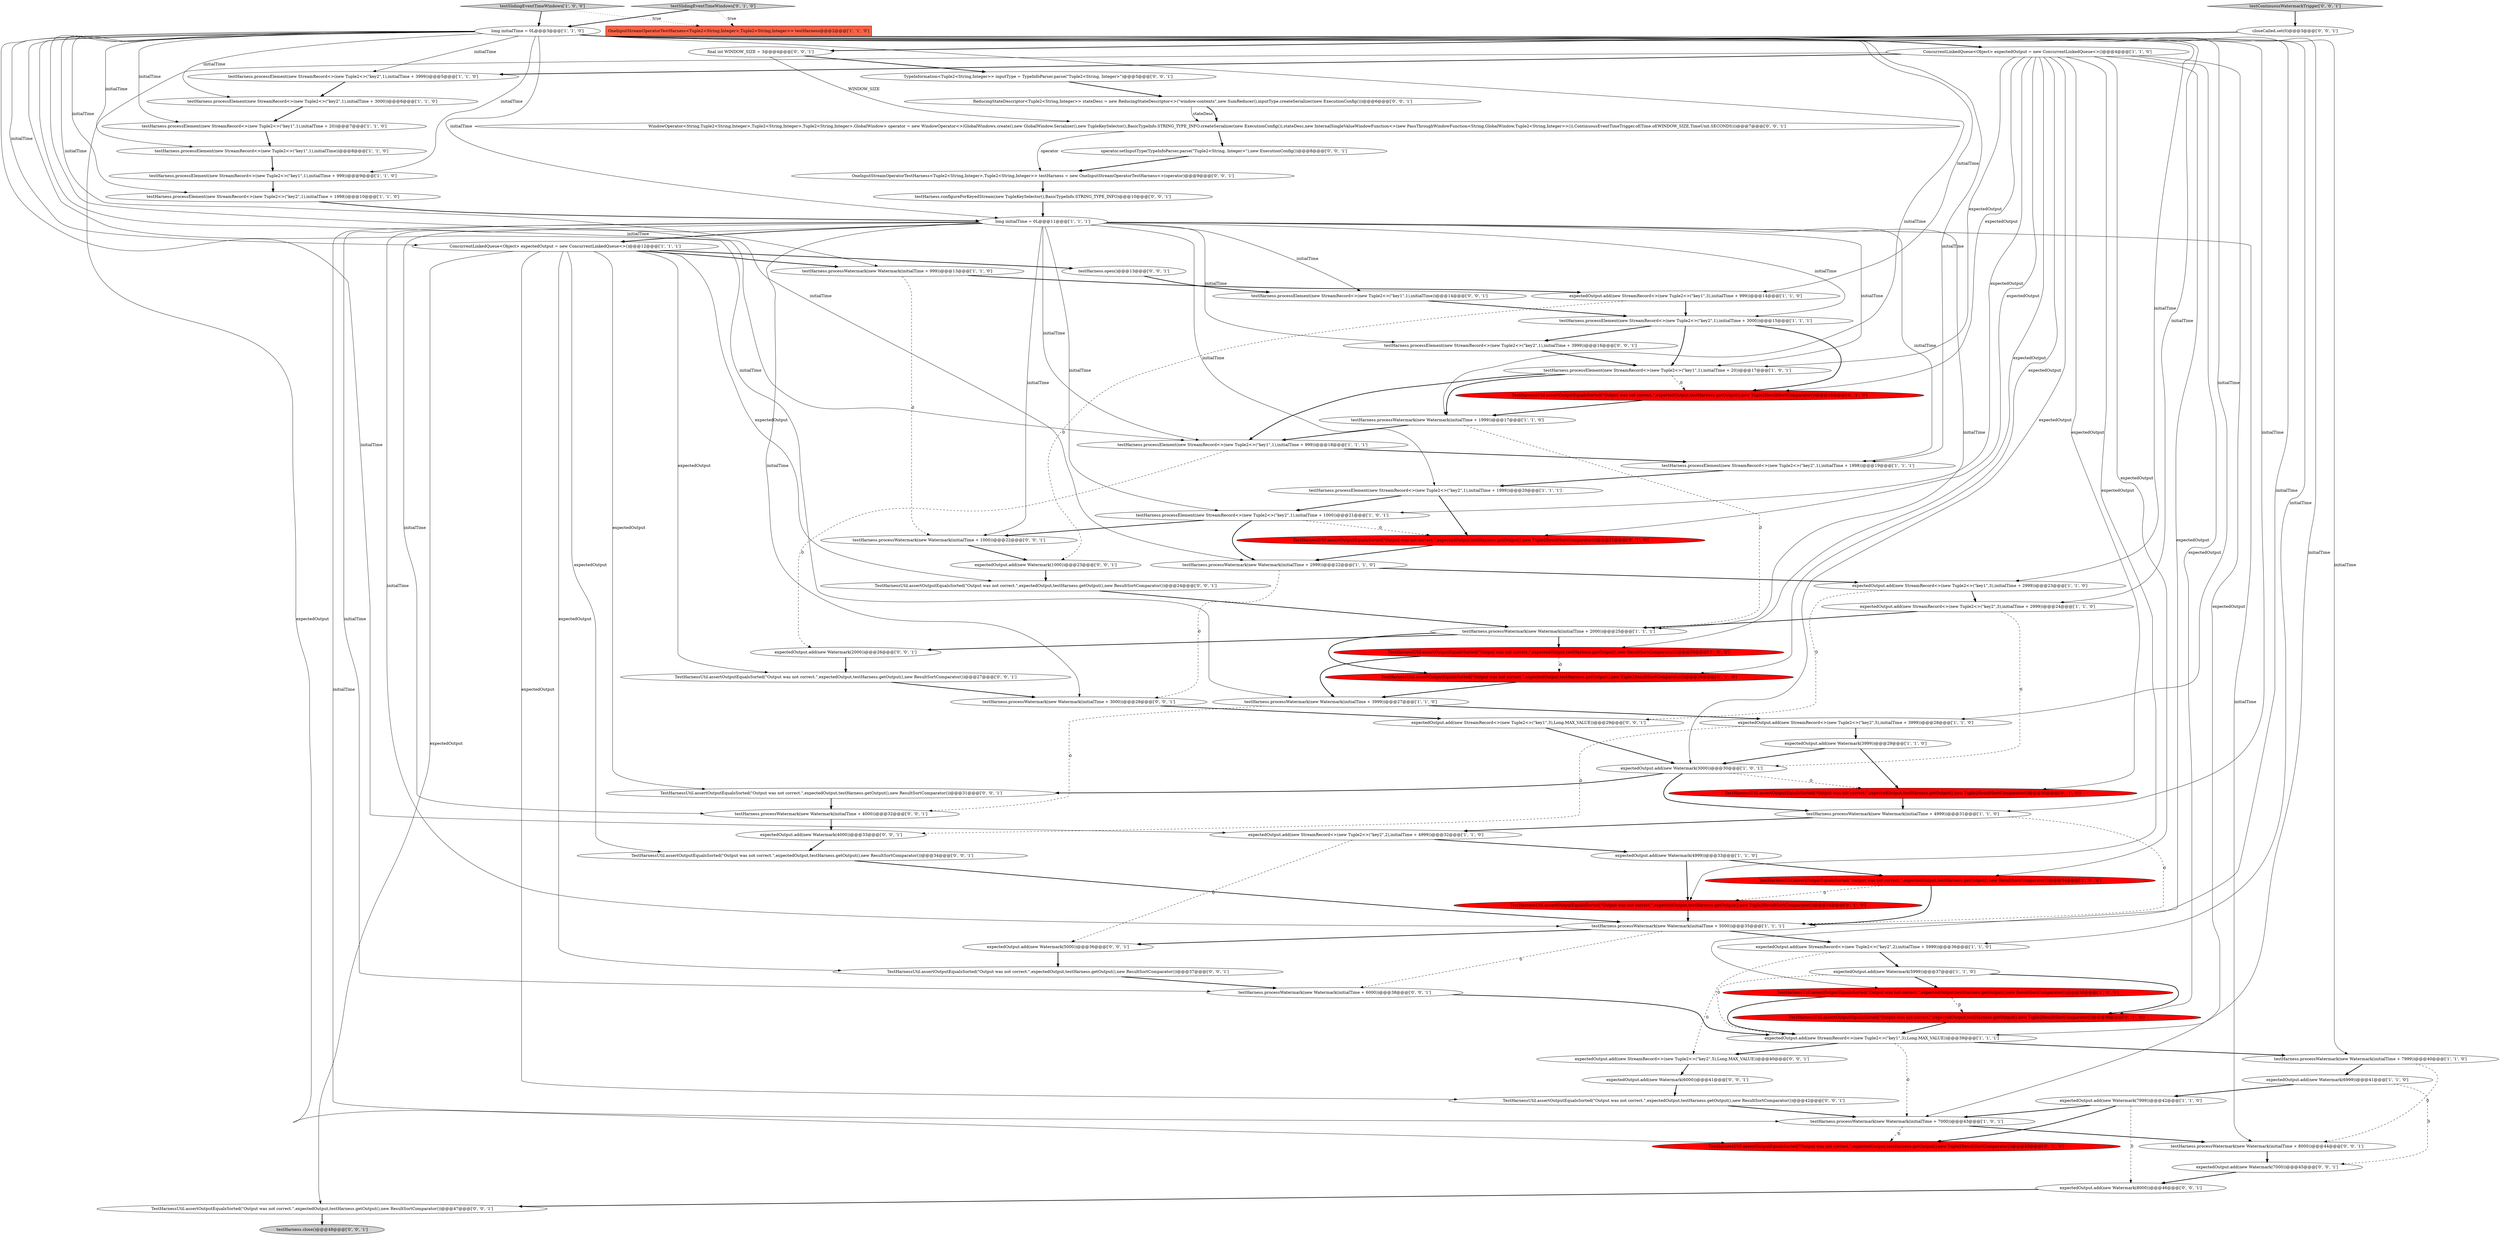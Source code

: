 digraph {
29 [style = filled, label = "testHarness.processElement(new StreamRecord<>(new Tuple2<>(\"key2\",1),initialTime + 1000))@@@21@@@['1', '0', '1']", fillcolor = white, shape = ellipse image = "AAA0AAABBB1BBB"];
25 [style = filled, label = "testHarness.processWatermark(new Watermark(initialTime + 3999))@@@27@@@['1', '1', '0']", fillcolor = white, shape = ellipse image = "AAA0AAABBB1BBB"];
19 [style = filled, label = "OneInputStreamOperatorTestHarness<Tuple2<String,Integer>,Tuple2<String,Integer>> testHarness@@@2@@@['1', '1', '0']", fillcolor = tomato, shape = box image = "AAA0AAABBB1BBB"];
8 [style = filled, label = "testHarness.processElement(new StreamRecord<>(new Tuple2<>(\"key2\",1),initialTime + 3000))@@@15@@@['1', '1', '1']", fillcolor = white, shape = ellipse image = "AAA0AAABBB1BBB"];
56 [style = filled, label = "expectedOutput.add(new Watermark(6000))@@@41@@@['0', '0', '1']", fillcolor = white, shape = ellipse image = "AAA0AAABBB3BBB"];
6 [style = filled, label = "expectedOutput.add(new StreamRecord<>(new Tuple2<>(\"key1\",3),initialTime + 2999))@@@23@@@['1', '1', '0']", fillcolor = white, shape = ellipse image = "AAA0AAABBB1BBB"];
16 [style = filled, label = "expectedOutput.add(new StreamRecord<>(new Tuple2<>(\"key2\",2),initialTime + 4999))@@@32@@@['1', '1', '0']", fillcolor = white, shape = ellipse image = "AAA0AAABBB1BBB"];
2 [style = filled, label = "expectedOutput.add(new Watermark(4999))@@@33@@@['1', '1', '0']", fillcolor = white, shape = ellipse image = "AAA0AAABBB1BBB"];
18 [style = filled, label = "TestHarnessUtil.assertOutputEqualsSorted(\"Output was not correct.\",expectedOutput,testHarness.getOutput(),new ResultSortComparator())@@@34@@@['1', '0', '0']", fillcolor = red, shape = ellipse image = "AAA1AAABBB1BBB"];
20 [style = filled, label = "TestHarnessUtil.assertOutputEqualsSorted(\"Output was not correct.\",expectedOutput,testHarness.getOutput(),new ResultSortComparator())@@@26@@@['1', '0', '0']", fillcolor = red, shape = ellipse image = "AAA1AAABBB1BBB"];
36 [style = filled, label = "ConcurrentLinkedQueue<Object> expectedOutput = new ConcurrentLinkedQueue<>()@@@12@@@['1', '1', '1']", fillcolor = white, shape = ellipse image = "AAA0AAABBB1BBB"];
68 [style = filled, label = "testHarness.close()@@@48@@@['0', '0', '1']", fillcolor = lightgray, shape = ellipse image = "AAA0AAABBB3BBB"];
52 [style = filled, label = "TestHarnessUtil.assertOutputEqualsSorted(\"Output was not correct.\",expectedOutput,testHarness.getOutput(),new ResultSortComparator())@@@37@@@['0', '0', '1']", fillcolor = white, shape = ellipse image = "AAA0AAABBB3BBB"];
72 [style = filled, label = "testContinuousWatermarkTrigger['0', '0', '1']", fillcolor = lightgray, shape = diamond image = "AAA0AAABBB3BBB"];
59 [style = filled, label = "WindowOperator<String,Tuple2<String,Integer>,Tuple2<String,Integer>,Tuple2<String,Integer>,GlobalWindow> operator = new WindowOperator<>(GlobalWindows.create(),new GlobalWindow.Serializer(),new TupleKeySelector(),BasicTypeInfo.STRING_TYPE_INFO.createSerializer(new ExecutionConfig()),stateDesc,new InternalSingleValueWindowFunction<>(new PassThroughWindowFunction<String,GlobalWindow,Tuple2<String,Integer>>()),ContinuousEventTimeTrigger.of(Time.of(WINDOW_SIZE,TimeUnit.SECONDS)))@@@7@@@['0', '0', '1']", fillcolor = white, shape = ellipse image = "AAA0AAABBB3BBB"];
83 [style = filled, label = "TypeInformation<Tuple2<String,Integer>> inputType = TypeInfoParser.parse(\"Tuple2<String, Integer>\")@@@5@@@['0', '0', '1']", fillcolor = white, shape = ellipse image = "AAA0AAABBB3BBB"];
32 [style = filled, label = "testHarness.processElement(new StreamRecord<>(new Tuple2<>(\"key1\",1),initialTime))@@@8@@@['1', '1', '0']", fillcolor = white, shape = ellipse image = "AAA0AAABBB1BBB"];
40 [style = filled, label = "testHarness.processWatermark(new Watermark(initialTime + 1999))@@@17@@@['1', '1', '0']", fillcolor = white, shape = ellipse image = "AAA0AAABBB1BBB"];
77 [style = filled, label = "testHarness.processElement(new StreamRecord<>(new Tuple2<>(\"key2\",1),initialTime + 3999))@@@16@@@['0', '0', '1']", fillcolor = white, shape = ellipse image = "AAA0AAABBB3BBB"];
0 [style = filled, label = "long initialTime = 0L@@@11@@@['1', '1', '1']", fillcolor = white, shape = ellipse image = "AAA0AAABBB1BBB"];
79 [style = filled, label = "TestHarnessUtil.assertOutputEqualsSorted(\"Output was not correct.\",expectedOutput,testHarness.getOutput(),new ResultSortComparator())@@@42@@@['0', '0', '1']", fillcolor = white, shape = ellipse image = "AAA0AAABBB3BBB"];
23 [style = filled, label = "expectedOutput.add(new StreamRecord<>(new Tuple2<>(\"key2\",3),initialTime + 2999))@@@24@@@['1', '1', '0']", fillcolor = white, shape = ellipse image = "AAA0AAABBB1BBB"];
75 [style = filled, label = "TestHarnessUtil.assertOutputEqualsSorted(\"Output was not correct.\",expectedOutput,testHarness.getOutput(),new ResultSortComparator())@@@47@@@['0', '0', '1']", fillcolor = white, shape = ellipse image = "AAA0AAABBB3BBB"];
58 [style = filled, label = "ReducingStateDescriptor<Tuple2<String,Integer>> stateDesc = new ReducingStateDescriptor<>(\"window-contents\",new SumReducer(),inputType.createSerializer(new ExecutionConfig()))@@@6@@@['0', '0', '1']", fillcolor = white, shape = ellipse image = "AAA0AAABBB3BBB"];
63 [style = filled, label = "final int WINDOW_SIZE = 3@@@4@@@['0', '0', '1']", fillcolor = white, shape = ellipse image = "AAA0AAABBB3BBB"];
5 [style = filled, label = "testHarness.processElement(new StreamRecord<>(new Tuple2<>(\"key2\",1),initialTime + 3999))@@@5@@@['1', '1', '0']", fillcolor = white, shape = ellipse image = "AAA0AAABBB1BBB"];
42 [style = filled, label = "ConcurrentLinkedQueue<Object> expectedOutput = new ConcurrentLinkedQueue<>()@@@4@@@['1', '1', '0']", fillcolor = white, shape = ellipse image = "AAA0AAABBB1BBB"];
71 [style = filled, label = "TestHarnessUtil.assertOutputEqualsSorted(\"Output was not correct.\",expectedOutput,testHarness.getOutput(),new ResultSortComparator())@@@24@@@['0', '0', '1']", fillcolor = white, shape = ellipse image = "AAA0AAABBB3BBB"];
22 [style = filled, label = "testHarness.processElement(new StreamRecord<>(new Tuple2<>(\"key2\",1),initialTime + 3000))@@@6@@@['1', '1', '0']", fillcolor = white, shape = ellipse image = "AAA0AAABBB1BBB"];
37 [style = filled, label = "testHarness.processElement(new StreamRecord<>(new Tuple2<>(\"key1\",1),initialTime + 999))@@@18@@@['1', '1', '1']", fillcolor = white, shape = ellipse image = "AAA0AAABBB1BBB"];
57 [style = filled, label = "expectedOutput.add(new StreamRecord<>(new Tuple2<>(\"key1\",3),Long.MAX_VALUE))@@@29@@@['0', '0', '1']", fillcolor = white, shape = ellipse image = "AAA0AAABBB3BBB"];
3 [style = filled, label = "expectedOutput.add(new Watermark(6999))@@@41@@@['1', '1', '0']", fillcolor = white, shape = ellipse image = "AAA0AAABBB1BBB"];
12 [style = filled, label = "expectedOutput.add(new StreamRecord<>(new Tuple2<>(\"key1\",3),Long.MAX_VALUE))@@@39@@@['1', '1', '1']", fillcolor = white, shape = ellipse image = "AAA0AAABBB1BBB"];
80 [style = filled, label = "operator.setInputType(TypeInfoParser.parse(\"Tuple2<String, Integer>\"),new ExecutionConfig())@@@8@@@['0', '0', '1']", fillcolor = white, shape = ellipse image = "AAA0AAABBB3BBB"];
4 [style = filled, label = "expectedOutput.add(new StreamRecord<>(new Tuple2<>(\"key2\",2),initialTime + 5999))@@@36@@@['1', '1', '0']", fillcolor = white, shape = ellipse image = "AAA0AAABBB1BBB"];
7 [style = filled, label = "testHarness.processWatermark(new Watermark(initialTime + 2000))@@@25@@@['1', '1', '1']", fillcolor = white, shape = ellipse image = "AAA0AAABBB1BBB"];
31 [style = filled, label = "testHarness.processElement(new StreamRecord<>(new Tuple2<>(\"key2\",1),initialTime + 1998))@@@19@@@['1', '1', '1']", fillcolor = white, shape = ellipse image = "AAA0AAABBB1BBB"];
65 [style = filled, label = "expectedOutput.add(new StreamRecord<>(new Tuple2<>(\"key2\",5),Long.MAX_VALUE))@@@40@@@['0', '0', '1']", fillcolor = white, shape = ellipse image = "AAA0AAABBB3BBB"];
48 [style = filled, label = "TestHarnessUtil.assertOutputEqualsSorted(\"Output was not correct.\",expectedOutput,testHarness.getOutput(),new Tuple2ResultSortComparator())@@@16@@@['0', '1', '0']", fillcolor = red, shape = ellipse image = "AAA1AAABBB2BBB"];
67 [style = filled, label = "testHarness.processWatermark(new Watermark(initialTime + 1000))@@@22@@@['0', '0', '1']", fillcolor = white, shape = ellipse image = "AAA0AAABBB3BBB"];
53 [style = filled, label = "testHarness.processElement(new StreamRecord<>(new Tuple2<>(\"key1\",1),initialTime))@@@14@@@['0', '0', '1']", fillcolor = white, shape = ellipse image = "AAA0AAABBB3BBB"];
27 [style = filled, label = "testHarness.processElement(new StreamRecord<>(new Tuple2<>(\"key1\",1),initialTime + 20))@@@7@@@['1', '1', '0']", fillcolor = white, shape = ellipse image = "AAA0AAABBB1BBB"];
70 [style = filled, label = "testHarness.configureForKeyedStream(new TupleKeySelector(),BasicTypeInfo.STRING_TYPE_INFO)@@@10@@@['0', '0', '1']", fillcolor = white, shape = ellipse image = "AAA0AAABBB3BBB"];
49 [style = filled, label = "TestHarnessUtil.assertOutputEqualsSorted(\"Output was not correct.\",expectedOutput,testHarness.getOutput(),new Tuple2ResultSortComparator())@@@43@@@['0', '1', '0']", fillcolor = red, shape = ellipse image = "AAA1AAABBB2BBB"];
81 [style = filled, label = "OneInputStreamOperatorTestHarness<Tuple2<String,Integer>,Tuple2<String,Integer>> testHarness = new OneInputStreamOperatorTestHarness<>(operator)@@@9@@@['0', '0', '1']", fillcolor = white, shape = ellipse image = "AAA0AAABBB3BBB"];
69 [style = filled, label = "testHarness.open()@@@13@@@['0', '0', '1']", fillcolor = white, shape = ellipse image = "AAA0AAABBB3BBB"];
43 [style = filled, label = "TestHarnessUtil.assertOutputEqualsSorted(\"Output was not correct.\",expectedOutput,testHarness.getOutput(),new Tuple2ResultSortComparator())@@@21@@@['0', '1', '0']", fillcolor = red, shape = ellipse image = "AAA1AAABBB2BBB"];
54 [style = filled, label = "testHarness.processWatermark(new Watermark(initialTime + 6000))@@@38@@@['0', '0', '1']", fillcolor = white, shape = ellipse image = "AAA0AAABBB3BBB"];
47 [style = filled, label = "testSlidingEventTimeWindows['0', '1', '0']", fillcolor = lightgray, shape = diamond image = "AAA0AAABBB2BBB"];
76 [style = filled, label = "closeCalled.set(0)@@@3@@@['0', '0', '1']", fillcolor = white, shape = ellipse image = "AAA0AAABBB3BBB"];
21 [style = filled, label = "testSlidingEventTimeWindows['1', '0', '0']", fillcolor = lightgray, shape = diamond image = "AAA0AAABBB1BBB"];
66 [style = filled, label = "expectedOutput.add(new Watermark(5000))@@@36@@@['0', '0', '1']", fillcolor = white, shape = ellipse image = "AAA0AAABBB3BBB"];
17 [style = filled, label = "TestHarnessUtil.assertOutputEqualsSorted(\"Output was not correct.\",expectedOutput,testHarness.getOutput(),new ResultSortComparator())@@@38@@@['1', '0', '0']", fillcolor = red, shape = ellipse image = "AAA1AAABBB1BBB"];
1 [style = filled, label = "testHarness.processWatermark(new Watermark(initialTime + 7000))@@@43@@@['1', '0', '1']", fillcolor = white, shape = ellipse image = "AAA0AAABBB1BBB"];
14 [style = filled, label = "testHarness.processWatermark(new Watermark(initialTime + 999))@@@13@@@['1', '1', '0']", fillcolor = white, shape = ellipse image = "AAA0AAABBB1BBB"];
34 [style = filled, label = "expectedOutput.add(new Watermark(3999))@@@29@@@['1', '1', '0']", fillcolor = white, shape = ellipse image = "AAA0AAABBB1BBB"];
51 [style = filled, label = "TestHarnessUtil.assertOutputEqualsSorted(\"Output was not correct.\",expectedOutput,testHarness.getOutput(),new ResultSortComparator())@@@27@@@['0', '0', '1']", fillcolor = white, shape = ellipse image = "AAA0AAABBB3BBB"];
9 [style = filled, label = "long initialTime = 0L@@@3@@@['1', '1', '0']", fillcolor = white, shape = ellipse image = "AAA0AAABBB1BBB"];
45 [style = filled, label = "TestHarnessUtil.assertOutputEqualsSorted(\"Output was not correct.\",expectedOutput,testHarness.getOutput(),new Tuple2ResultSortComparator())@@@34@@@['0', '1', '0']", fillcolor = red, shape = ellipse image = "AAA1AAABBB2BBB"];
60 [style = filled, label = "TestHarnessUtil.assertOutputEqualsSorted(\"Output was not correct.\",expectedOutput,testHarness.getOutput(),new ResultSortComparator())@@@31@@@['0', '0', '1']", fillcolor = white, shape = ellipse image = "AAA0AAABBB3BBB"];
44 [style = filled, label = "TestHarnessUtil.assertOutputEqualsSorted(\"Output was not correct.\",expectedOutput,testHarness.getOutput(),new Tuple2ResultSortComparator())@@@30@@@['0', '1', '0']", fillcolor = red, shape = ellipse image = "AAA1AAABBB2BBB"];
33 [style = filled, label = "expectedOutput.add(new Watermark(5999))@@@37@@@['1', '1', '0']", fillcolor = white, shape = ellipse image = "AAA0AAABBB1BBB"];
78 [style = filled, label = "TestHarnessUtil.assertOutputEqualsSorted(\"Output was not correct.\",expectedOutput,testHarness.getOutput(),new ResultSortComparator())@@@34@@@['0', '0', '1']", fillcolor = white, shape = ellipse image = "AAA0AAABBB3BBB"];
30 [style = filled, label = "testHarness.processElement(new StreamRecord<>(new Tuple2<>(\"key2\",1),initialTime + 1999))@@@20@@@['1', '1', '1']", fillcolor = white, shape = ellipse image = "AAA0AAABBB1BBB"];
15 [style = filled, label = "testHarness.processElement(new StreamRecord<>(new Tuple2<>(\"key1\",1),initialTime + 999))@@@9@@@['1', '1', '0']", fillcolor = white, shape = ellipse image = "AAA0AAABBB1BBB"];
35 [style = filled, label = "expectedOutput.add(new StreamRecord<>(new Tuple2<>(\"key1\",3),initialTime + 999))@@@14@@@['1', '1', '0']", fillcolor = white, shape = ellipse image = "AAA0AAABBB1BBB"];
61 [style = filled, label = "expectedOutput.add(new Watermark(1000))@@@23@@@['0', '0', '1']", fillcolor = white, shape = ellipse image = "AAA0AAABBB3BBB"];
73 [style = filled, label = "expectedOutput.add(new Watermark(4000))@@@33@@@['0', '0', '1']", fillcolor = white, shape = ellipse image = "AAA0AAABBB3BBB"];
55 [style = filled, label = "expectedOutput.add(new Watermark(2000))@@@26@@@['0', '0', '1']", fillcolor = white, shape = ellipse image = "AAA0AAABBB3BBB"];
64 [style = filled, label = "testHarness.processWatermark(new Watermark(initialTime + 3000))@@@28@@@['0', '0', '1']", fillcolor = white, shape = ellipse image = "AAA0AAABBB3BBB"];
38 [style = filled, label = "testHarness.processWatermark(new Watermark(initialTime + 4999))@@@31@@@['1', '1', '0']", fillcolor = white, shape = ellipse image = "AAA0AAABBB1BBB"];
50 [style = filled, label = "TestHarnessUtil.assertOutputEqualsSorted(\"Output was not correct.\",expectedOutput,testHarness.getOutput(),new Tuple2ResultSortComparator())@@@26@@@['0', '1', '0']", fillcolor = red, shape = ellipse image = "AAA1AAABBB2BBB"];
10 [style = filled, label = "expectedOutput.add(new StreamRecord<>(new Tuple2<>(\"key2\",5),initialTime + 3999))@@@28@@@['1', '1', '0']", fillcolor = white, shape = ellipse image = "AAA0AAABBB1BBB"];
11 [style = filled, label = "expectedOutput.add(new Watermark(3000))@@@30@@@['1', '0', '1']", fillcolor = white, shape = ellipse image = "AAA0AAABBB1BBB"];
28 [style = filled, label = "testHarness.processElement(new StreamRecord<>(new Tuple2<>(\"key1\",1),initialTime + 20))@@@17@@@['1', '0', '1']", fillcolor = white, shape = ellipse image = "AAA0AAABBB1BBB"];
84 [style = filled, label = "expectedOutput.add(new Watermark(8000))@@@46@@@['0', '0', '1']", fillcolor = white, shape = ellipse image = "AAA0AAABBB3BBB"];
46 [style = filled, label = "TestHarnessUtil.assertOutputEqualsSorted(\"Output was not correct.\",expectedOutput,testHarness.getOutput(),new Tuple2ResultSortComparator())@@@38@@@['0', '1', '0']", fillcolor = red, shape = ellipse image = "AAA1AAABBB2BBB"];
26 [style = filled, label = "testHarness.processWatermark(new Watermark(initialTime + 5000))@@@35@@@['1', '1', '1']", fillcolor = white, shape = ellipse image = "AAA0AAABBB1BBB"];
82 [style = filled, label = "testHarness.processWatermark(new Watermark(initialTime + 4000))@@@32@@@['0', '0', '1']", fillcolor = white, shape = ellipse image = "AAA0AAABBB3BBB"];
13 [style = filled, label = "testHarness.processElement(new StreamRecord<>(new Tuple2<>(\"key2\",1),initialTime + 1998))@@@10@@@['1', '1', '0']", fillcolor = white, shape = ellipse image = "AAA0AAABBB1BBB"];
24 [style = filled, label = "expectedOutput.add(new Watermark(7999))@@@42@@@['1', '1', '0']", fillcolor = white, shape = ellipse image = "AAA0AAABBB1BBB"];
41 [style = filled, label = "testHarness.processWatermark(new Watermark(initialTime + 7999))@@@40@@@['1', '1', '0']", fillcolor = white, shape = ellipse image = "AAA0AAABBB1BBB"];
62 [style = filled, label = "expectedOutput.add(new Watermark(7000))@@@45@@@['0', '0', '1']", fillcolor = white, shape = ellipse image = "AAA0AAABBB3BBB"];
39 [style = filled, label = "testHarness.processWatermark(new Watermark(initialTime + 2999))@@@22@@@['1', '1', '0']", fillcolor = white, shape = ellipse image = "AAA0AAABBB1BBB"];
74 [style = filled, label = "testHarness.processWatermark(new Watermark(initialTime + 8000))@@@44@@@['0', '0', '1']", fillcolor = white, shape = ellipse image = "AAA0AAABBB3BBB"];
47->9 [style = bold, label=""];
79->1 [style = bold, label=""];
27->32 [style = bold, label=""];
8->77 [style = bold, label=""];
14->35 [style = bold, label=""];
3->24 [style = bold, label=""];
66->52 [style = bold, label=""];
26->54 [style = dashed, label="0"];
9->32 [style = solid, label="initialTime"];
39->6 [style = bold, label=""];
55->51 [style = bold, label=""];
65->56 [style = bold, label=""];
29->43 [style = dashed, label="0"];
10->73 [style = dashed, label="0"];
42->17 [style = solid, label="expectedOutput"];
36->71 [style = solid, label="expectedOutput"];
11->60 [style = bold, label=""];
30->29 [style = bold, label=""];
0->53 [style = solid, label="initialTime"];
63->83 [style = bold, label=""];
4->12 [style = dashed, label="0"];
9->37 [style = solid, label="initialTime"];
9->12 [style = solid, label="initialTime"];
0->67 [style = solid, label="initialTime"];
24->49 [style = bold, label=""];
1->49 [style = dashed, label="0"];
37->31 [style = bold, label=""];
33->46 [style = bold, label=""];
17->46 [style = dashed, label="0"];
31->30 [style = bold, label=""];
35->8 [style = bold, label=""];
59->81 [style = solid, label="operator"];
75->68 [style = bold, label=""];
58->59 [style = solid, label="stateDesc"];
25->10 [style = bold, label=""];
58->59 [style = bold, label=""];
42->18 [style = solid, label="expectedOutput"];
0->74 [style = solid, label="initialTime"];
40->7 [style = dashed, label="0"];
83->58 [style = bold, label=""];
33->65 [style = dashed, label="0"];
56->79 [style = bold, label=""];
26->66 [style = bold, label=""];
9->15 [style = solid, label="initialTime"];
40->37 [style = bold, label=""];
36->69 [style = bold, label=""];
8->28 [style = bold, label=""];
9->25 [style = solid, label="initialTime"];
15->13 [style = bold, label=""];
28->37 [style = bold, label=""];
0->29 [style = solid, label="initialTime"];
29->39 [style = bold, label=""];
9->6 [style = solid, label="initialTime"];
36->78 [style = solid, label="expectedOutput"];
54->12 [style = bold, label=""];
36->79 [style = solid, label="expectedOutput"];
2->18 [style = bold, label=""];
61->71 [style = bold, label=""];
9->0 [style = solid, label="initialTime"];
18->45 [style = dashed, label="0"];
7->55 [style = bold, label=""];
36->14 [style = bold, label=""];
20->25 [style = bold, label=""];
26->4 [style = bold, label=""];
44->38 [style = bold, label=""];
67->61 [style = bold, label=""];
0->36 [style = bold, label=""];
9->41 [style = solid, label="initialTime"];
9->36 [style = solid, label="initialTime"];
12->41 [style = bold, label=""];
6->57 [style = dashed, label="0"];
71->7 [style = bold, label=""];
21->9 [style = bold, label=""];
12->65 [style = bold, label=""];
9->26 [style = solid, label="initialTime"];
10->34 [style = bold, label=""];
42->49 [style = solid, label="expectedOutput"];
9->23 [style = solid, label="initialTime"];
9->16 [style = solid, label="initialTime"];
73->78 [style = bold, label=""];
70->0 [style = bold, label=""];
0->28 [style = solid, label="initialTime"];
24->84 [style = dashed, label="0"];
23->7 [style = bold, label=""];
78->26 [style = bold, label=""];
0->8 [style = solid, label="initialTime"];
37->55 [style = dashed, label="0"];
42->50 [style = solid, label="expectedOutput"];
9->5 [style = solid, label="initialTime"];
36->75 [style = solid, label="expectedOutput"];
5->22 [style = bold, label=""];
25->82 [style = dashed, label="0"];
64->57 [style = bold, label=""];
0->31 [style = solid, label="initialTime"];
7->50 [style = bold, label=""];
52->54 [style = bold, label=""];
13->0 [style = bold, label=""];
42->1 [style = solid, label="expectedOutput"];
9->4 [style = solid, label="initialTime"];
59->80 [style = bold, label=""];
1->74 [style = bold, label=""];
80->81 [style = bold, label=""];
0->77 [style = solid, label="initialTime"];
9->42 [style = bold, label=""];
42->29 [style = solid, label="expectedOutput"];
0->82 [style = solid, label="initialTime"];
30->43 [style = bold, label=""];
9->13 [style = solid, label="initialTime"];
6->23 [style = bold, label=""];
0->37 [style = solid, label="initialTime"];
35->61 [style = dashed, label="0"];
60->82 [style = bold, label=""];
47->19 [style = dotted, label="true"];
18->26 [style = bold, label=""];
38->16 [style = bold, label=""];
11->44 [style = dashed, label="0"];
42->45 [style = solid, label="expectedOutput"];
7->20 [style = bold, label=""];
4->33 [style = bold, label=""];
9->27 [style = solid, label="initialTime"];
14->67 [style = dashed, label="0"];
9->10 [style = solid, label="initialTime"];
57->11 [style = bold, label=""];
0->1 [style = solid, label="initialTime"];
62->84 [style = bold, label=""];
17->12 [style = bold, label=""];
3->62 [style = dashed, label="0"];
74->62 [style = bold, label=""];
51->64 [style = bold, label=""];
23->11 [style = dashed, label="0"];
0->26 [style = solid, label="initialTime"];
69->53 [style = bold, label=""];
34->44 [style = bold, label=""];
42->46 [style = solid, label="expectedOutput"];
36->60 [style = solid, label="expectedOutput"];
2->45 [style = bold, label=""];
53->8 [style = bold, label=""];
9->14 [style = solid, label="initialTime"];
24->1 [style = bold, label=""];
43->39 [style = bold, label=""];
42->11 [style = solid, label="expectedOutput"];
33->17 [style = bold, label=""];
42->43 [style = solid, label="expectedOutput"];
36->51 [style = solid, label="expectedOutput"];
38->26 [style = dashed, label="0"];
0->54 [style = solid, label="initialTime"];
9->38 [style = solid, label="initialTime"];
42->48 [style = solid, label="expectedOutput"];
28->40 [style = bold, label=""];
11->38 [style = bold, label=""];
29->67 [style = bold, label=""];
46->12 [style = bold, label=""];
63->59 [style = solid, label="WINDOW_SIZE"];
41->3 [style = bold, label=""];
42->28 [style = solid, label="expectedOutput"];
9->40 [style = solid, label="initialTime"];
84->75 [style = bold, label=""];
77->28 [style = bold, label=""];
41->74 [style = dashed, label="0"];
16->2 [style = bold, label=""];
0->7 [style = solid, label="initialTime"];
16->66 [style = dashed, label="0"];
34->11 [style = bold, label=""];
48->40 [style = bold, label=""];
72->76 [style = bold, label=""];
50->25 [style = bold, label=""];
9->39 [style = solid, label="initialTime"];
9->22 [style = solid, label="initialTime"];
8->48 [style = bold, label=""];
20->50 [style = dashed, label="0"];
39->64 [style = dashed, label="0"];
28->48 [style = dashed, label="0"];
22->27 [style = bold, label=""];
9->31 [style = solid, label="initialTime"];
81->70 [style = bold, label=""];
21->19 [style = dotted, label="true"];
12->1 [style = dashed, label="0"];
32->15 [style = bold, label=""];
42->20 [style = solid, label="expectedOutput"];
0->30 [style = solid, label="initialTime"];
45->26 [style = bold, label=""];
42->44 [style = solid, label="expectedOutput"];
42->5 [style = bold, label=""];
36->52 [style = solid, label="expectedOutput"];
9->35 [style = solid, label="initialTime"];
76->63 [style = bold, label=""];
0->64 [style = solid, label="initialTime"];
82->73 [style = bold, label=""];
}
